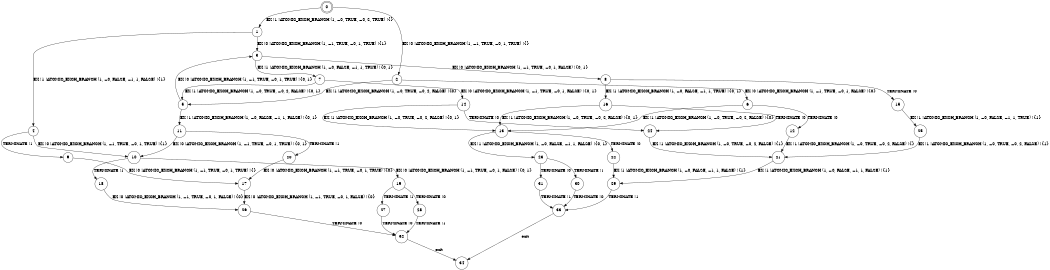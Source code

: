 digraph BCG {
size = "7, 10.5";
center = TRUE;
node [shape = circle];
0 [peripheries = 2];
0 -> 1 [label = "EX !1 !ATOMIC_EXCH_BRANCH (1, +0, TRUE, +0, 2, TRUE) !{}"];
0 -> 2 [label = "EX !0 !ATOMIC_EXCH_BRANCH (1, +1, TRUE, +0, 1, TRUE) !{}"];
1 -> 3 [label = "EX !0 !ATOMIC_EXCH_BRANCH (1, +1, TRUE, +0, 1, TRUE) !{1}"];
1 -> 4 [label = "EX !1 !ATOMIC_EXCH_BRANCH (1, +0, FALSE, +1, 1, FALSE) !{1}"];
2 -> 5 [label = "EX !1 !ATOMIC_EXCH_BRANCH (1, +0, TRUE, +0, 2, FALSE) !{0}"];
2 -> 6 [label = "EX !0 !ATOMIC_EXCH_BRANCH (1, +1, TRUE, +0, 1, FALSE) !{0}"];
3 -> 7 [label = "EX !1 !ATOMIC_EXCH_BRANCH (1, +0, FALSE, +1, 1, TRUE) !{0, 1}"];
3 -> 8 [label = "EX !0 !ATOMIC_EXCH_BRANCH (1, +1, TRUE, +0, 1, FALSE) !{0, 1}"];
4 -> 9 [label = "TERMINATE !1"];
4 -> 10 [label = "EX !0 !ATOMIC_EXCH_BRANCH (1, +1, TRUE, +0, 1, TRUE) !{1}"];
5 -> 11 [label = "EX !1 !ATOMIC_EXCH_BRANCH (1, +0, FALSE, +1, 1, FALSE) !{0, 1}"];
5 -> 3 [label = "EX !0 !ATOMIC_EXCH_BRANCH (1, +1, TRUE, +0, 1, TRUE) !{0, 1}"];
6 -> 12 [label = "TERMINATE !0"];
6 -> 13 [label = "EX !1 !ATOMIC_EXCH_BRANCH (1, +0, TRUE, +0, 2, FALSE) !{0}"];
7 -> 5 [label = "EX !1 !ATOMIC_EXCH_BRANCH (1, +0, TRUE, +0, 2, FALSE) !{0, 1}"];
7 -> 14 [label = "EX !0 !ATOMIC_EXCH_BRANCH (1, +1, TRUE, +0, 1, FALSE) !{0, 1}"];
8 -> 15 [label = "TERMINATE !0"];
8 -> 16 [label = "EX !1 !ATOMIC_EXCH_BRANCH (1, +0, FALSE, +1, 1, TRUE) !{0, 1}"];
9 -> 17 [label = "EX !0 !ATOMIC_EXCH_BRANCH (1, +1, TRUE, +0, 1, TRUE) !{}"];
10 -> 18 [label = "TERMINATE !1"];
10 -> 19 [label = "EX !0 !ATOMIC_EXCH_BRANCH (1, +1, TRUE, +0, 1, FALSE) !{0, 1}"];
11 -> 20 [label = "TERMINATE !1"];
11 -> 10 [label = "EX !0 !ATOMIC_EXCH_BRANCH (1, +1, TRUE, +0, 1, TRUE) !{0, 1}"];
12 -> 21 [label = "EX !1 !ATOMIC_EXCH_BRANCH (1, +0, TRUE, +0, 2, FALSE) !{}"];
13 -> 22 [label = "TERMINATE !0"];
13 -> 23 [label = "EX !1 !ATOMIC_EXCH_BRANCH (1, +0, FALSE, +1, 1, FALSE) !{0, 1}"];
14 -> 24 [label = "TERMINATE !0"];
14 -> 13 [label = "EX !1 !ATOMIC_EXCH_BRANCH (1, +0, TRUE, +0, 2, FALSE) !{0, 1}"];
15 -> 25 [label = "EX !1 !ATOMIC_EXCH_BRANCH (1, +0, FALSE, +1, 1, TRUE) !{1}"];
16 -> 24 [label = "TERMINATE !0"];
16 -> 13 [label = "EX !1 !ATOMIC_EXCH_BRANCH (1, +0, TRUE, +0, 2, FALSE) !{0, 1}"];
17 -> 26 [label = "EX !0 !ATOMIC_EXCH_BRANCH (1, +1, TRUE, +0, 1, FALSE) !{0}"];
18 -> 26 [label = "EX !0 !ATOMIC_EXCH_BRANCH (1, +1, TRUE, +0, 1, FALSE) !{0}"];
19 -> 27 [label = "TERMINATE !1"];
19 -> 28 [label = "TERMINATE !0"];
20 -> 17 [label = "EX !0 !ATOMIC_EXCH_BRANCH (1, +1, TRUE, +0, 1, TRUE) !{0}"];
21 -> 29 [label = "EX !1 !ATOMIC_EXCH_BRANCH (1, +0, FALSE, +1, 1, FALSE) !{1}"];
22 -> 29 [label = "EX !1 !ATOMIC_EXCH_BRANCH (1, +0, FALSE, +1, 1, FALSE) !{1}"];
23 -> 30 [label = "TERMINATE !1"];
23 -> 31 [label = "TERMINATE !0"];
24 -> 21 [label = "EX !1 !ATOMIC_EXCH_BRANCH (1, +0, TRUE, +0, 2, FALSE) !{1}"];
25 -> 21 [label = "EX !1 !ATOMIC_EXCH_BRANCH (1, +0, TRUE, +0, 2, FALSE) !{1}"];
26 -> 32 [label = "TERMINATE !0"];
27 -> 32 [label = "TERMINATE !0"];
28 -> 32 [label = "TERMINATE !1"];
29 -> 33 [label = "TERMINATE !1"];
30 -> 33 [label = "TERMINATE !0"];
31 -> 33 [label = "TERMINATE !1"];
32 -> 34 [label = "exit"];
33 -> 34 [label = "exit"];
}
